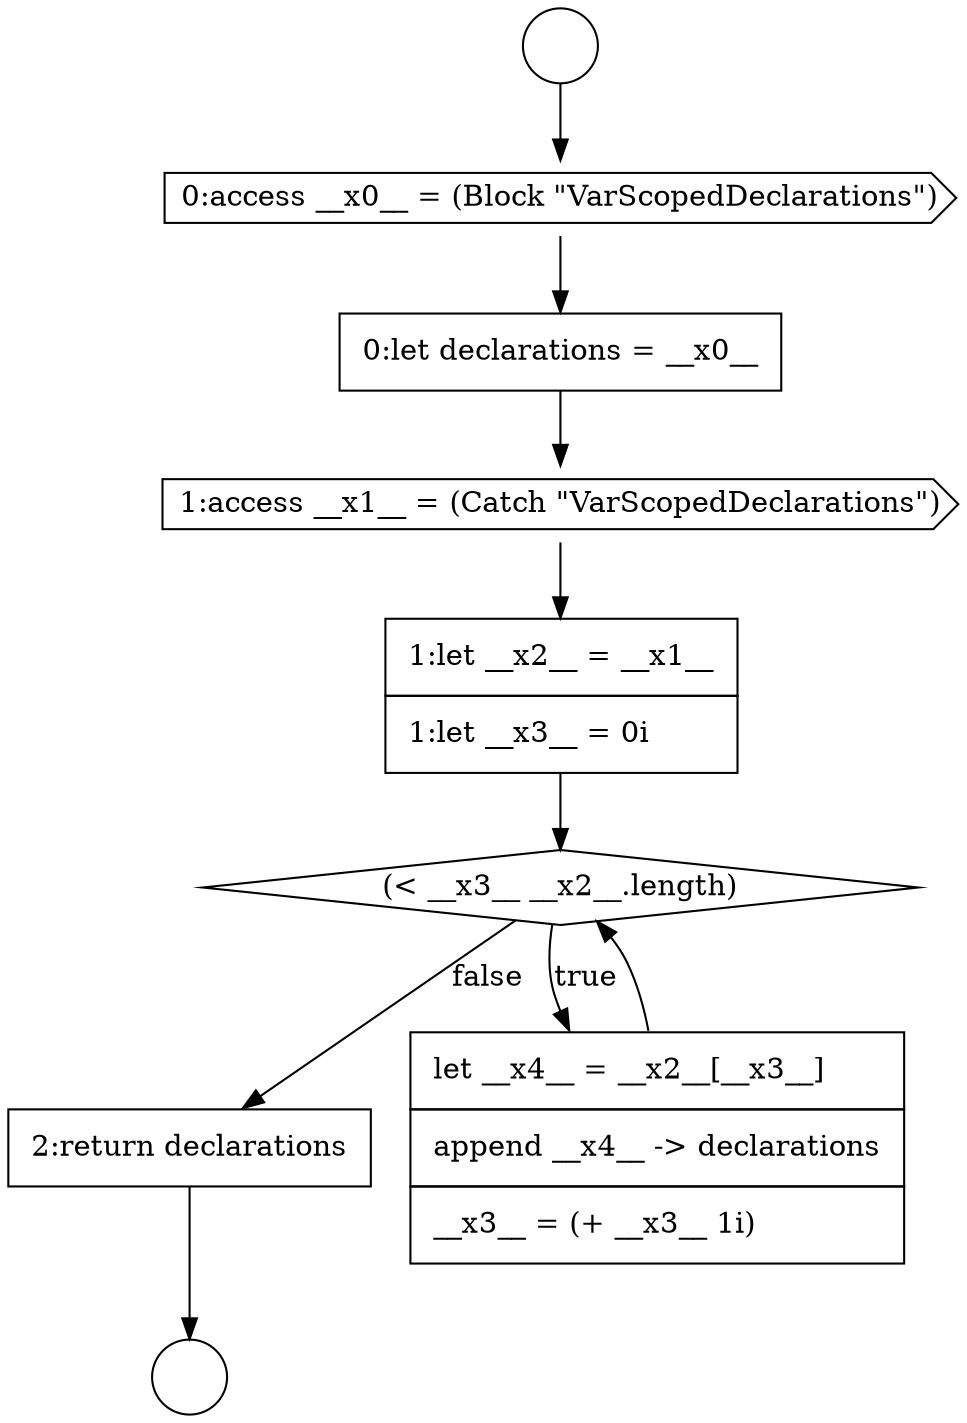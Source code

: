 digraph {
  node8639 [shape=none, margin=0, label=<<font color="black">
    <table border="0" cellborder="1" cellspacing="0" cellpadding="10">
      <tr><td align="left">0:let declarations = __x0__</td></tr>
    </table>
  </font>> color="black" fillcolor="white" style=filled]
  node8642 [shape=diamond, label=<<font color="black">(&lt; __x3__ __x2__.length)</font>> color="black" fillcolor="white" style=filled]
  node8640 [shape=cds, label=<<font color="black">1:access __x1__ = (Catch &quot;VarScopedDeclarations&quot;)</font>> color="black" fillcolor="white" style=filled]
  node8636 [shape=circle label=" " color="black" fillcolor="white" style=filled]
  node8641 [shape=none, margin=0, label=<<font color="black">
    <table border="0" cellborder="1" cellspacing="0" cellpadding="10">
      <tr><td align="left">1:let __x2__ = __x1__</td></tr>
      <tr><td align="left">1:let __x3__ = 0i</td></tr>
    </table>
  </font>> color="black" fillcolor="white" style=filled]
  node8637 [shape=circle label=" " color="black" fillcolor="white" style=filled]
  node8644 [shape=none, margin=0, label=<<font color="black">
    <table border="0" cellborder="1" cellspacing="0" cellpadding="10">
      <tr><td align="left">2:return declarations</td></tr>
    </table>
  </font>> color="black" fillcolor="white" style=filled]
  node8638 [shape=cds, label=<<font color="black">0:access __x0__ = (Block &quot;VarScopedDeclarations&quot;)</font>> color="black" fillcolor="white" style=filled]
  node8643 [shape=none, margin=0, label=<<font color="black">
    <table border="0" cellborder="1" cellspacing="0" cellpadding="10">
      <tr><td align="left">let __x4__ = __x2__[__x3__]</td></tr>
      <tr><td align="left">append __x4__ -&gt; declarations</td></tr>
      <tr><td align="left">__x3__ = (+ __x3__ 1i)</td></tr>
    </table>
  </font>> color="black" fillcolor="white" style=filled]
  node8643 -> node8642 [ color="black"]
  node8639 -> node8640 [ color="black"]
  node8640 -> node8641 [ color="black"]
  node8641 -> node8642 [ color="black"]
  node8638 -> node8639 [ color="black"]
  node8636 -> node8638 [ color="black"]
  node8644 -> node8637 [ color="black"]
  node8642 -> node8643 [label=<<font color="black">true</font>> color="black"]
  node8642 -> node8644 [label=<<font color="black">false</font>> color="black"]
}
